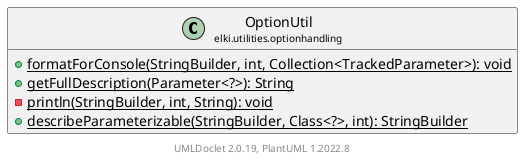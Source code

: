 @startuml
    remove .*\.(Instance|Par|Parameterizer|Factory)$
    set namespaceSeparator none
    hide empty fields
    hide empty methods

    class "<size:14>OptionUtil\n<size:10>elki.utilities.optionhandling" as elki.utilities.optionhandling.OptionUtil [[OptionUtil.html]] {
        {static} +formatForConsole(StringBuilder, int, Collection<TrackedParameter>): void
        {static} +getFullDescription(Parameter<?>): String
        {static} -println(StringBuilder, int, String): void
        {static} +describeParameterizable(StringBuilder, Class<?>, int): StringBuilder
    }

    center footer UMLDoclet 2.0.19, PlantUML 1.2022.8
@enduml
